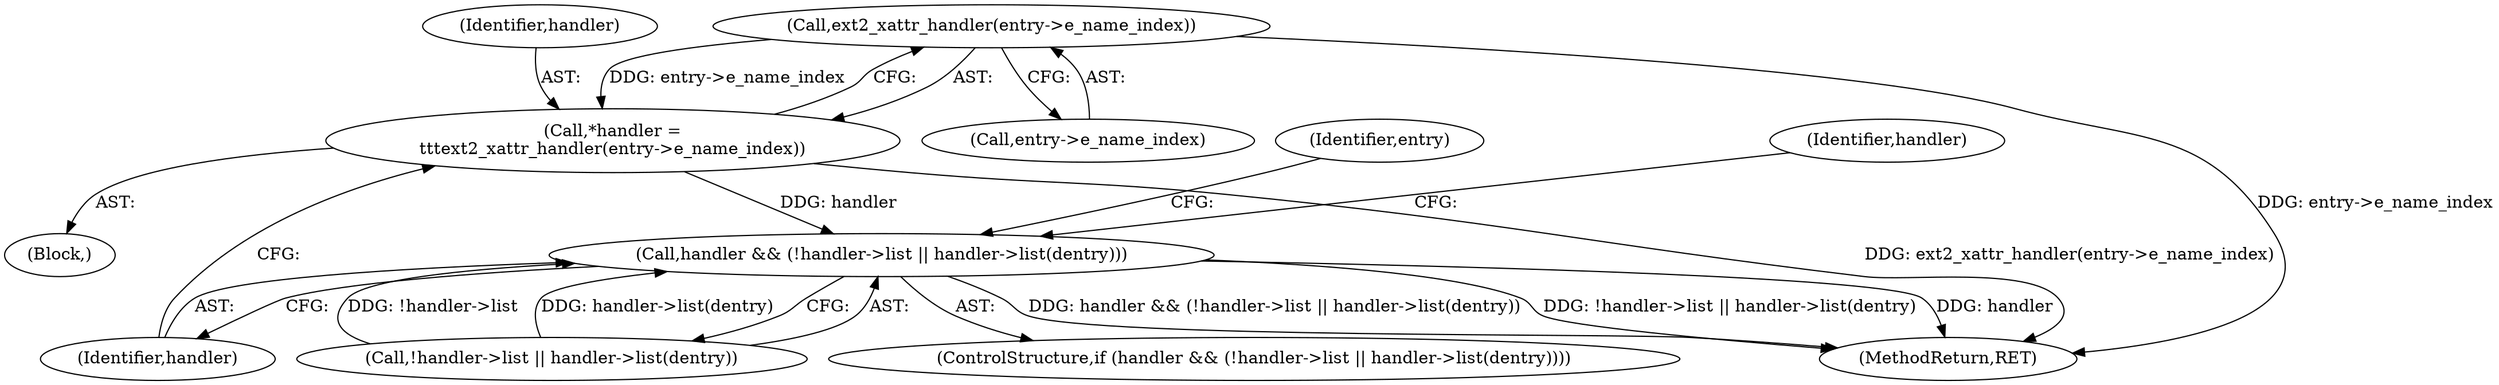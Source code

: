 digraph "0_linux_be0726d33cb8f411945884664924bed3cb8c70ee_8@pointer" {
"1000276" [label="(Call,ext2_xattr_handler(entry->e_name_index))"];
"1000274" [label="(Call,*handler =\n\t\t\text2_xattr_handler(entry->e_name_index))"];
"1000281" [label="(Call,handler && (!handler->list || handler->list(dentry)))"];
"1000283" [label="(Call,!handler->list || handler->list(dentry))"];
"1000281" [label="(Call,handler && (!handler->list || handler->list(dentry)))"];
"1000292" [label="(Identifier,handler)"];
"1000280" [label="(ControlStructure,if (handler && (!handler->list || handler->list(dentry))))"];
"1000274" [label="(Call,*handler =\n\t\t\text2_xattr_handler(entry->e_name_index))"];
"1000366" [label="(MethodReturn,RET)"];
"1000272" [label="(Block,)"];
"1000269" [label="(Identifier,entry)"];
"1000277" [label="(Call,entry->e_name_index)"];
"1000276" [label="(Call,ext2_xattr_handler(entry->e_name_index))"];
"1000282" [label="(Identifier,handler)"];
"1000275" [label="(Identifier,handler)"];
"1000276" -> "1000274"  [label="AST: "];
"1000276" -> "1000277"  [label="CFG: "];
"1000277" -> "1000276"  [label="AST: "];
"1000274" -> "1000276"  [label="CFG: "];
"1000276" -> "1000366"  [label="DDG: entry->e_name_index"];
"1000276" -> "1000274"  [label="DDG: entry->e_name_index"];
"1000274" -> "1000272"  [label="AST: "];
"1000275" -> "1000274"  [label="AST: "];
"1000282" -> "1000274"  [label="CFG: "];
"1000274" -> "1000366"  [label="DDG: ext2_xattr_handler(entry->e_name_index)"];
"1000274" -> "1000281"  [label="DDG: handler"];
"1000281" -> "1000280"  [label="AST: "];
"1000281" -> "1000282"  [label="CFG: "];
"1000281" -> "1000283"  [label="CFG: "];
"1000282" -> "1000281"  [label="AST: "];
"1000283" -> "1000281"  [label="AST: "];
"1000292" -> "1000281"  [label="CFG: "];
"1000269" -> "1000281"  [label="CFG: "];
"1000281" -> "1000366"  [label="DDG: handler"];
"1000281" -> "1000366"  [label="DDG: handler && (!handler->list || handler->list(dentry))"];
"1000281" -> "1000366"  [label="DDG: !handler->list || handler->list(dentry)"];
"1000283" -> "1000281"  [label="DDG: !handler->list"];
"1000283" -> "1000281"  [label="DDG: handler->list(dentry)"];
}
